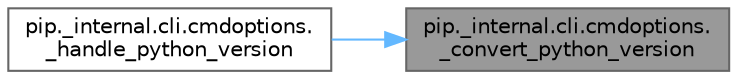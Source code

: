 digraph "pip._internal.cli.cmdoptions._convert_python_version"
{
 // LATEX_PDF_SIZE
  bgcolor="transparent";
  edge [fontname=Helvetica,fontsize=10,labelfontname=Helvetica,labelfontsize=10];
  node [fontname=Helvetica,fontsize=10,shape=box,height=0.2,width=0.4];
  rankdir="RL";
  Node1 [id="Node000001",label="pip._internal.cli.cmdoptions.\l_convert_python_version",height=0.2,width=0.4,color="gray40", fillcolor="grey60", style="filled", fontcolor="black",tooltip=" "];
  Node1 -> Node2 [id="edge1_Node000001_Node000002",dir="back",color="steelblue1",style="solid",tooltip=" "];
  Node2 [id="Node000002",label="pip._internal.cli.cmdoptions.\l_handle_python_version",height=0.2,width=0.4,color="grey40", fillcolor="white", style="filled",URL="$namespacepip_1_1__internal_1_1cli_1_1cmdoptions.html#aadfea899d02b0ab61d1d91fe05e37247",tooltip=" "];
}
